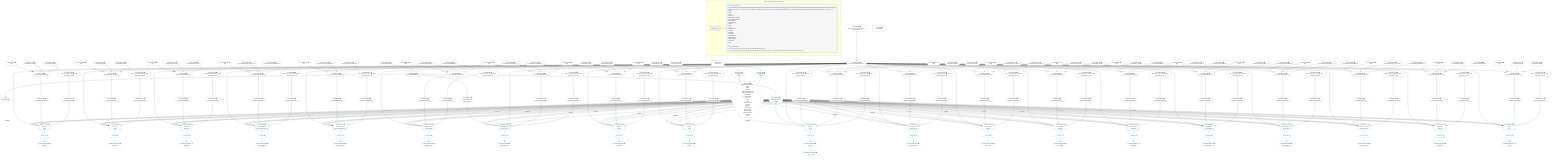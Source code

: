 %%{init: {'themeVariables': { 'fontSize': '12px'}}}%%
graph TD
    classDef path fill:#eee,stroke:#000,color:#000
    classDef plan fill:#fff,stroke-width:1px,color:#000
    classDef itemplan fill:#fff,stroke-width:2px,color:#000
    classDef unbatchedplan fill:#dff,stroke-width:1px,color:#000
    classDef sideeffectplan fill:#fcc,stroke-width:2px,color:#000
    classDef bucket fill:#f6f6f6,color:#000,stroke-width:2px,text-align:left


    %% plan dependencies
    Object121{{"Object[121∈0] ➊<br />ᐸ{reverse,orders,alias,codec}ᐳ"}}:::plan
    Lambda114{{"Lambda[114∈0] ➊<br />ᐸcalculateShouldReverseOrderᐳ"}}:::plan
    Constant118{{"Constant[118∈0] ➊<br />ᐸ[]ᐳ"}}:::plan
    Constant119{{"Constant[119∈0] ➊<br />ᐸsql.identifier(”inputs”)ᐳ"}}:::plan
    Constant120{{"Constant[120∈0] ➊<br />ᐸRecordCodec(inputs)ᐳ"}}:::plan
    Lambda114 & Constant118 & Constant119 & Constant120 --> Object121
    Object135{{"Object[135∈0] ➊<br />ᐸ{reverse,orders,alias,codec}ᐳ"}}:::plan
    Constant132{{"Constant[132∈0] ➊<br />ᐸ[]ᐳ"}}:::plan
    Constant133{{"Constant[133∈0] ➊<br />ᐸsql.identifier(”patchs”)ᐳ"}}:::plan
    Constant134{{"Constant[134∈0] ➊<br />ᐸRecordCodec(patchs)ᐳ"}}:::plan
    Lambda114 & Constant132 & Constant133 & Constant134 --> Object135
    Object149{{"Object[149∈0] ➊<br />ᐸ{reverse,orders,alias,codec}ᐳ"}}:::plan
    Constant146{{"Constant[146∈0] ➊<br />ᐸ[]ᐳ"}}:::plan
    Constant147{{"Constant[147∈0] ➊<br />ᐸsql.identifier(”reserved”)ᐳ"}}:::plan
    Constant148{{"Constant[148∈0] ➊<br />ᐸRecordCodec(reserved)ᐳ"}}:::plan
    Lambda114 & Constant146 & Constant147 & Constant148 --> Object149
    Object163{{"Object[163∈0] ➊<br />ᐸ{reverse,orders,alias,codec}ᐳ"}}:::plan
    Constant160{{"Constant[160∈0] ➊<br />ᐸ[]ᐳ"}}:::plan
    Constant161{{"Constant[161∈0] ➊<br />ᐸsql.identifier(”reserved_patchs”)ᐳ"}}:::plan
    Constant162{{"Constant[162∈0] ➊<br />ᐸRecordCodec(reservedPatchs)ᐳ"}}:::plan
    Lambda114 & Constant160 & Constant161 & Constant162 --> Object163
    Object177{{"Object[177∈0] ➊<br />ᐸ{reverse,orders,alias,codec}ᐳ"}}:::plan
    Constant174{{"Constant[174∈0] ➊<br />ᐸ[]ᐳ"}}:::plan
    Constant175{{"Constant[175∈0] ➊<br />ᐸsql.identifier(”reserved_input”)ᐳ"}}:::plan
    Constant176{{"Constant[176∈0] ➊<br />ᐸRecordCodec(reservedInput)ᐳ"}}:::plan
    Lambda114 & Constant174 & Constant175 & Constant176 --> Object177
    Object191{{"Object[191∈0] ➊<br />ᐸ{reverse,orders,alias,codec}ᐳ"}}:::plan
    Constant188{{"Constant[188∈0] ➊<br />ᐸ[]ᐳ"}}:::plan
    Constant189{{"Constant[189∈0] ➊<br />ᐸsql.identifier(”default_value”)ᐳ"}}:::plan
    Constant190{{"Constant[190∈0] ➊<br />ᐸRecordCodec(defaultValue)ᐳ"}}:::plan
    Lambda114 & Constant188 & Constant189 & Constant190 --> Object191
    Object205{{"Object[205∈0] ➊<br />ᐸ{reverse,orders,alias,codec}ᐳ"}}:::plan
    Constant202{{"Constant[202∈0] ➊<br />ᐸ[]ᐳ"}}:::plan
    Constant203{{"Constant[203∈0] ➊<br />ᐸsql.identifier(”compound_key”)ᐳ"}}:::plan
    Constant204{{"Constant[204∈0] ➊<br />ᐸRecordCodec(compoundKey)ᐳ"}}:::plan
    Lambda114 & Constant202 & Constant203 & Constant204 --> Object205
    Object219{{"Object[219∈0] ➊<br />ᐸ{reverse,orders,alias,codec}ᐳ"}}:::plan
    Constant216{{"Constant[216∈0] ➊<br />ᐸ[]ᐳ"}}:::plan
    Constant217{{"Constant[217∈0] ➊<br />ᐸsql.identifier(”person”)ᐳ"}}:::plan
    Constant218{{"Constant[218∈0] ➊<br />ᐸRecordCodec(person)ᐳ"}}:::plan
    Lambda114 & Constant216 & Constant217 & Constant218 --> Object219
    Object233{{"Object[233∈0] ➊<br />ᐸ{reverse,orders,alias,codec}ᐳ"}}:::plan
    Constant230{{"Constant[230∈0] ➊<br />ᐸ[]ᐳ"}}:::plan
    Constant231{{"Constant[231∈0] ➊<br />ᐸsql.identifier(”post”)ᐳ"}}:::plan
    Constant232{{"Constant[232∈0] ➊<br />ᐸRecordCodec(post)ᐳ"}}:::plan
    Lambda114 & Constant230 & Constant231 & Constant232 --> Object233
    Object247{{"Object[247∈0] ➊<br />ᐸ{reverse,orders,alias,codec}ᐳ"}}:::plan
    Constant244{{"Constant[244∈0] ➊<br />ᐸ[]ᐳ"}}:::plan
    Constant245{{"Constant[245∈0] ➊<br />ᐸsql.identifier(”types”)ᐳ"}}:::plan
    Constant246{{"Constant[246∈0] ➊<br />ᐸRecordCodec(types)ᐳ"}}:::plan
    Lambda114 & Constant244 & Constant245 & Constant246 --> Object247
    Object261{{"Object[261∈0] ➊<br />ᐸ{reverse,orders,alias,codec}ᐳ"}}:::plan
    Constant258{{"Constant[258∈0] ➊<br />ᐸ[]ᐳ"}}:::plan
    Constant259{{"Constant[259∈0] ➊<br />ᐸsql.identifier(”person_secret”)ᐳ"}}:::plan
    Constant260{{"Constant[260∈0] ➊<br />ᐸRecordCodec(personSecret)ᐳ"}}:::plan
    Lambda114 & Constant258 & Constant259 & Constant260 --> Object261
    Object275{{"Object[275∈0] ➊<br />ᐸ{reverse,orders,alias,codec}ᐳ"}}:::plan
    Constant272{{"Constant[272∈0] ➊<br />ᐸ[]ᐳ"}}:::plan
    Constant273{{"Constant[273∈0] ➊<br />ᐸsql.identifier(”left_arm”)ᐳ"}}:::plan
    Constant274{{"Constant[274∈0] ➊<br />ᐸRecordCodec(leftArm)ᐳ"}}:::plan
    Lambda114 & Constant272 & Constant273 & Constant274 --> Object275
    Object289{{"Object[289∈0] ➊<br />ᐸ{reverse,orders,alias,codec}ᐳ"}}:::plan
    Constant286{{"Constant[286∈0] ➊<br />ᐸ[]ᐳ"}}:::plan
    Constant287{{"Constant[287∈0] ➊<br />ᐸsql.identifier(”my_table”)ᐳ"}}:::plan
    Constant288{{"Constant[288∈0] ➊<br />ᐸRecordCodec(myTable)ᐳ"}}:::plan
    Lambda114 & Constant286 & Constant287 & Constant288 --> Object289
    Object303{{"Object[303∈0] ➊<br />ᐸ{reverse,orders,alias,codec}ᐳ"}}:::plan
    Constant300{{"Constant[300∈0] ➊<br />ᐸ[]ᐳ"}}:::plan
    Constant301{{"Constant[301∈0] ➊<br />ᐸsql.identifier(”view_table”)ᐳ"}}:::plan
    Constant302{{"Constant[302∈0] ➊<br />ᐸRecordCodec(viewTable)ᐳ"}}:::plan
    Lambda114 & Constant300 & Constant301 & Constant302 --> Object303
    Object317{{"Object[317∈0] ➊<br />ᐸ{reverse,orders,alias,codec}ᐳ"}}:::plan
    Constant314{{"Constant[314∈0] ➊<br />ᐸ[]ᐳ"}}:::plan
    Constant315{{"Constant[315∈0] ➊<br />ᐸsql.identifier(”similar_table_1”)ᐳ"}}:::plan
    Constant316{{"Constant[316∈0] ➊<br />ᐸRecordCodec(similarTable1)ᐳ"}}:::plan
    Lambda114 & Constant314 & Constant315 & Constant316 --> Object317
    Object331{{"Object[331∈0] ➊<br />ᐸ{reverse,orders,alias,codec}ᐳ"}}:::plan
    Constant328{{"Constant[328∈0] ➊<br />ᐸ[]ᐳ"}}:::plan
    Constant329{{"Constant[329∈0] ➊<br />ᐸsql.identifier(”similar_table_2”)ᐳ"}}:::plan
    Constant330{{"Constant[330∈0] ➊<br />ᐸRecordCodec(similarTable2)ᐳ"}}:::plan
    Lambda114 & Constant328 & Constant329 & Constant330 --> Object331
    Object345{{"Object[345∈0] ➊<br />ᐸ{reverse,orders,alias,codec}ᐳ"}}:::plan
    Constant342{{"Constant[342∈0] ➊<br />ᐸ[]ᐳ"}}:::plan
    Constant343{{"Constant[343∈0] ➊<br />ᐸsql.identifier(”null_test_record”)ᐳ"}}:::plan
    Constant344{{"Constant[344∈0] ➊<br />ᐸRecordCodec(nullTestRecord)ᐳ"}}:::plan
    Lambda114 & Constant342 & Constant343 & Constant344 --> Object345
    Object359{{"Object[359∈0] ➊<br />ᐸ{reverse,orders,alias,codec}ᐳ"}}:::plan
    Constant356{{"Constant[356∈0] ➊<br />ᐸ[]ᐳ"}}:::plan
    Constant357{{"Constant[357∈0] ➊<br />ᐸsql.identifier(”issue756”)ᐳ"}}:::plan
    Constant358{{"Constant[358∈0] ➊<br />ᐸRecordCodec(issue756)ᐳ"}}:::plan
    Lambda114 & Constant356 & Constant357 & Constant358 --> Object359
    Object373{{"Object[373∈0] ➊<br />ᐸ{reverse,orders,alias,codec}ᐳ"}}:::plan
    Constant370{{"Constant[370∈0] ➊<br />ᐸ[]ᐳ"}}:::plan
    Constant371{{"Constant[371∈0] ➊<br />ᐸsql.identifier(”lists”)ᐳ"}}:::plan
    Constant372{{"Constant[372∈0] ➊<br />ᐸRecordCodec(lists)ᐳ"}}:::plan
    Lambda114 & Constant370 & Constant371 & Constant372 --> Object373
    Node7{{"Node[7∈0] ➊"}}:::plan
    Lambda8{{"Lambda[8∈0] ➊<br />ᐸdecodeNodeIdWithCodecsᐳ"}}:::plan
    Lambda8 --> Node7
    Constant382{{"Constant[382∈0] ➊<br />ᐸ'WyJ0eXBlcyIsMTFd'ᐳ"}}:::plan
    Constant382 --> Lambda8
    Constant383{{"Constant[383∈0] ➊<br />ᐸ§{ first: null, last: null, cursorLower: null, cursorUpper: ᐳ"}}:::plan
    Constant383 --> Lambda114
    Lambda117{{"Lambda[117∈0] ➊<br />ᐸcalculateLimitAndOffsetSQLᐳ"}}:::plan
    Constant384{{"Constant[384∈0] ➊<br />ᐸ§{ first: null, last: null, cursorLower: null, cursorUpper: ᐳ"}}:::plan
    Constant384 --> Lambda117
    Lambda122{{"Lambda[122∈0] ➊<br />ᐸcalculateOrderBySQLᐳ"}}:::plan
    Object121 --> Lambda122
    Lambda127{{"Lambda[127∈0] ➊<br />ᐸcalculateOrderBySQLᐳ"}}:::plan
    Constant385{{"Constant[385∈0] ➊<br />ᐸ§{ reverse: false, orders: [], alias: sql.identifier(”inputsᐳ"}}:::plan
    Constant385 --> Lambda127
    Lambda136{{"Lambda[136∈0] ➊<br />ᐸcalculateOrderBySQLᐳ"}}:::plan
    Object135 --> Lambda136
    Lambda141{{"Lambda[141∈0] ➊<br />ᐸcalculateOrderBySQLᐳ"}}:::plan
    Constant386{{"Constant[386∈0] ➊<br />ᐸ§{ reverse: false, orders: [], alias: sql.identifier(”patchsᐳ"}}:::plan
    Constant386 --> Lambda141
    Lambda150{{"Lambda[150∈0] ➊<br />ᐸcalculateOrderBySQLᐳ"}}:::plan
    Object149 --> Lambda150
    Lambda155{{"Lambda[155∈0] ➊<br />ᐸcalculateOrderBySQLᐳ"}}:::plan
    Constant387{{"Constant[387∈0] ➊<br />ᐸ§{ reverse: false, orders: [], alias: sql.identifier(”reservᐳ"}}:::plan
    Constant387 --> Lambda155
    Lambda164{{"Lambda[164∈0] ➊<br />ᐸcalculateOrderBySQLᐳ"}}:::plan
    Object163 --> Lambda164
    Lambda169{{"Lambda[169∈0] ➊<br />ᐸcalculateOrderBySQLᐳ"}}:::plan
    Constant388{{"Constant[388∈0] ➊<br />ᐸ§{ reverse: false, orders: [], alias: sql.identifier(”reservᐳ"}}:::plan
    Constant388 --> Lambda169
    Lambda178{{"Lambda[178∈0] ➊<br />ᐸcalculateOrderBySQLᐳ"}}:::plan
    Object177 --> Lambda178
    Lambda183{{"Lambda[183∈0] ➊<br />ᐸcalculateOrderBySQLᐳ"}}:::plan
    Constant389{{"Constant[389∈0] ➊<br />ᐸ§{ reverse: false, orders: [], alias: sql.identifier(”reservᐳ"}}:::plan
    Constant389 --> Lambda183
    Lambda192{{"Lambda[192∈0] ➊<br />ᐸcalculateOrderBySQLᐳ"}}:::plan
    Object191 --> Lambda192
    Lambda197{{"Lambda[197∈0] ➊<br />ᐸcalculateOrderBySQLᐳ"}}:::plan
    Constant390{{"Constant[390∈0] ➊<br />ᐸ§{ reverse: false, orders: [], alias: sql.identifier(”defaulᐳ"}}:::plan
    Constant390 --> Lambda197
    Lambda206{{"Lambda[206∈0] ➊<br />ᐸcalculateOrderBySQLᐳ"}}:::plan
    Object205 --> Lambda206
    Lambda211{{"Lambda[211∈0] ➊<br />ᐸcalculateOrderBySQLᐳ"}}:::plan
    Constant391{{"Constant[391∈0] ➊<br />ᐸ§{ reverse: false, orders: [], alias: sql.identifier(”compouᐳ"}}:::plan
    Constant391 --> Lambda211
    Lambda220{{"Lambda[220∈0] ➊<br />ᐸcalculateOrderBySQLᐳ"}}:::plan
    Object219 --> Lambda220
    Lambda225{{"Lambda[225∈0] ➊<br />ᐸcalculateOrderBySQLᐳ"}}:::plan
    Constant392{{"Constant[392∈0] ➊<br />ᐸ§{ reverse: false, orders: [], alias: sql.identifier(”personᐳ"}}:::plan
    Constant392 --> Lambda225
    Lambda234{{"Lambda[234∈0] ➊<br />ᐸcalculateOrderBySQLᐳ"}}:::plan
    Object233 --> Lambda234
    Lambda239{{"Lambda[239∈0] ➊<br />ᐸcalculateOrderBySQLᐳ"}}:::plan
    Constant393{{"Constant[393∈0] ➊<br />ᐸ§{ reverse: false, orders: [], alias: sql.identifier(”post”)ᐳ"}}:::plan
    Constant393 --> Lambda239
    Lambda248{{"Lambda[248∈0] ➊<br />ᐸcalculateOrderBySQLᐳ"}}:::plan
    Object247 --> Lambda248
    Lambda253{{"Lambda[253∈0] ➊<br />ᐸcalculateOrderBySQLᐳ"}}:::plan
    Constant394{{"Constant[394∈0] ➊<br />ᐸ§{ reverse: false, orders: [], alias: sql.identifier(”types”ᐳ"}}:::plan
    Constant394 --> Lambda253
    Lambda262{{"Lambda[262∈0] ➊<br />ᐸcalculateOrderBySQLᐳ"}}:::plan
    Object261 --> Lambda262
    Lambda267{{"Lambda[267∈0] ➊<br />ᐸcalculateOrderBySQLᐳ"}}:::plan
    Constant395{{"Constant[395∈0] ➊<br />ᐸ§{ reverse: false, orders: [], alias: sql.identifier(”personᐳ"}}:::plan
    Constant395 --> Lambda267
    Lambda276{{"Lambda[276∈0] ➊<br />ᐸcalculateOrderBySQLᐳ"}}:::plan
    Object275 --> Lambda276
    Lambda281{{"Lambda[281∈0] ➊<br />ᐸcalculateOrderBySQLᐳ"}}:::plan
    Constant396{{"Constant[396∈0] ➊<br />ᐸ§{ reverse: false, orders: [], alias: sql.identifier(”left_aᐳ"}}:::plan
    Constant396 --> Lambda281
    Lambda290{{"Lambda[290∈0] ➊<br />ᐸcalculateOrderBySQLᐳ"}}:::plan
    Object289 --> Lambda290
    Lambda295{{"Lambda[295∈0] ➊<br />ᐸcalculateOrderBySQLᐳ"}}:::plan
    Constant397{{"Constant[397∈0] ➊<br />ᐸ§{ reverse: false, orders: [], alias: sql.identifier(”my_tabᐳ"}}:::plan
    Constant397 --> Lambda295
    Lambda304{{"Lambda[304∈0] ➊<br />ᐸcalculateOrderBySQLᐳ"}}:::plan
    Object303 --> Lambda304
    Lambda309{{"Lambda[309∈0] ➊<br />ᐸcalculateOrderBySQLᐳ"}}:::plan
    Constant398{{"Constant[398∈0] ➊<br />ᐸ§{ reverse: false, orders: [], alias: sql.identifier(”view_tᐳ"}}:::plan
    Constant398 --> Lambda309
    Lambda318{{"Lambda[318∈0] ➊<br />ᐸcalculateOrderBySQLᐳ"}}:::plan
    Object317 --> Lambda318
    Lambda323{{"Lambda[323∈0] ➊<br />ᐸcalculateOrderBySQLᐳ"}}:::plan
    Constant399{{"Constant[399∈0] ➊<br />ᐸ§{ reverse: false, orders: [], alias: sql.identifier(”similaᐳ"}}:::plan
    Constant399 --> Lambda323
    Lambda332{{"Lambda[332∈0] ➊<br />ᐸcalculateOrderBySQLᐳ"}}:::plan
    Object331 --> Lambda332
    Lambda337{{"Lambda[337∈0] ➊<br />ᐸcalculateOrderBySQLᐳ"}}:::plan
    Constant400{{"Constant[400∈0] ➊<br />ᐸ§{ reverse: false, orders: [], alias: sql.identifier(”similaᐳ"}}:::plan
    Constant400 --> Lambda337
    Lambda346{{"Lambda[346∈0] ➊<br />ᐸcalculateOrderBySQLᐳ"}}:::plan
    Object345 --> Lambda346
    Lambda351{{"Lambda[351∈0] ➊<br />ᐸcalculateOrderBySQLᐳ"}}:::plan
    Constant401{{"Constant[401∈0] ➊<br />ᐸ§{ reverse: false, orders: [], alias: sql.identifier(”null_tᐳ"}}:::plan
    Constant401 --> Lambda351
    Lambda360{{"Lambda[360∈0] ➊<br />ᐸcalculateOrderBySQLᐳ"}}:::plan
    Object359 --> Lambda360
    Lambda365{{"Lambda[365∈0] ➊<br />ᐸcalculateOrderBySQLᐳ"}}:::plan
    Constant402{{"Constant[402∈0] ➊<br />ᐸ§{ reverse: false, orders: [], alias: sql.identifier(”issue7ᐳ"}}:::plan
    Constant402 --> Lambda365
    Lambda374{{"Lambda[374∈0] ➊<br />ᐸcalculateOrderBySQLᐳ"}}:::plan
    Object373 --> Lambda374
    Lambda379{{"Lambda[379∈0] ➊<br />ᐸcalculateOrderBySQLᐳ"}}:::plan
    Constant403{{"Constant[403∈0] ➊<br />ᐸ§{ reverse: false, orders: [], alias: sql.identifier(”lists”ᐳ"}}:::plan
    Constant403 --> Lambda379
    __Value2["__Value[2∈0] ➊<br />ᐸcontextᐳ"]:::plan
    __Value4["__Value[4∈0] ➊<br />ᐸrootValueᐳ"]:::plan
    PgSelect47[["PgSelect[47∈1] ➊<br />ᐸcompound_keyᐳ<br />ᐳCompoundKey"]]:::plan
    Object16{{"Object[16∈1] ➊<br />ᐸ{pgSettings,withPgClient}ᐳ<br />ᐳInput<br />ᐳPatch<br />ᐳReserved<br />ᐳReservedPatchRecord<br />ᐳReservedInputRecord<br />ᐳDefaultValue<br />ᐳCompoundKey<br />ᐳPerson<br />ᐳPost<br />ᐳType<br />ᐳPersonSecret<br />ᐳLeftArm<br />ᐳMyTable<br />ᐳViewTable<br />ᐳSimilarTable1<br />ᐳSimilarTable2<br />ᐳNullTestRecord<br />ᐳIssue756<br />ᐳList"}}:::plan
    Access380{{"Access[380∈1] ➊<br />ᐸ8.base64JSON.1ᐳ<br />ᐳInput"}}:::plan
    Access381{{"Access[381∈1] ➊<br />ᐸ8.base64JSON.2ᐳ<br />ᐳCompoundKey"}}:::plan
    Object16 -->|rejectNull| PgSelect47
    Access380 -->|rejectNull| PgSelect47
    Access381 & Lambda114 & Lambda117 & Lambda206 & Lambda211 --> PgSelect47
    PgSelect13[["PgSelect[13∈1] ➊<br />ᐸinputsᐳ<br />ᐳInput"]]:::plan
    Object16 -->|rejectNull| PgSelect13
    Access380 & Lambda114 & Lambda117 & Lambda122 & Lambda127 --> PgSelect13
    PgSelect20[["PgSelect[20∈1] ➊<br />ᐸpatchsᐳ<br />ᐳPatch"]]:::plan
    Object16 -->|rejectNull| PgSelect20
    Access380 & Lambda114 & Lambda117 & Lambda136 & Lambda141 --> PgSelect20
    PgSelect25[["PgSelect[25∈1] ➊<br />ᐸreservedᐳ<br />ᐳReserved"]]:::plan
    Object16 -->|rejectNull| PgSelect25
    Access380 & Lambda114 & Lambda117 & Lambda150 & Lambda155 --> PgSelect25
    PgSelect30[["PgSelect[30∈1] ➊<br />ᐸreservedPatchsᐳ<br />ᐳReservedPatchRecord"]]:::plan
    Object16 -->|rejectNull| PgSelect30
    Access380 & Lambda114 & Lambda117 & Lambda164 & Lambda169 --> PgSelect30
    PgSelect35[["PgSelect[35∈1] ➊<br />ᐸreserved_inputᐳ<br />ᐳReservedInputRecord"]]:::plan
    Object16 -->|rejectNull| PgSelect35
    Access380 & Lambda114 & Lambda117 & Lambda178 & Lambda183 --> PgSelect35
    PgSelect40[["PgSelect[40∈1] ➊<br />ᐸdefault_valueᐳ<br />ᐳDefaultValue"]]:::plan
    Object16 -->|rejectNull| PgSelect40
    Access380 & Lambda114 & Lambda117 & Lambda192 & Lambda197 --> PgSelect40
    PgSelect52[["PgSelect[52∈1] ➊<br />ᐸpersonᐳ<br />ᐳPerson"]]:::plan
    Object16 -->|rejectNull| PgSelect52
    Access380 & Lambda114 & Lambda117 & Lambda220 & Lambda225 --> PgSelect52
    PgSelect57[["PgSelect[57∈1] ➊<br />ᐸpostᐳ<br />ᐳPost"]]:::plan
    Object16 -->|rejectNull| PgSelect57
    Access380 & Lambda114 & Lambda117 & Lambda234 & Lambda239 --> PgSelect57
    PgSelect62[["PgSelect[62∈1] ➊<br />ᐸtypesᐳ<br />ᐳType"]]:::plan
    Object16 -->|rejectNull| PgSelect62
    Access380 & Lambda114 & Lambda117 & Lambda248 & Lambda253 --> PgSelect62
    PgSelect68[["PgSelect[68∈1] ➊<br />ᐸperson_secretᐳ<br />ᐳPersonSecret"]]:::plan
    Object16 -->|rejectNull| PgSelect68
    Access380 & Lambda114 & Lambda117 & Lambda262 & Lambda267 --> PgSelect68
    PgSelect73[["PgSelect[73∈1] ➊<br />ᐸleft_armᐳ<br />ᐳLeftArm"]]:::plan
    Object16 -->|rejectNull| PgSelect73
    Access380 & Lambda114 & Lambda117 & Lambda276 & Lambda281 --> PgSelect73
    PgSelect78[["PgSelect[78∈1] ➊<br />ᐸmy_tableᐳ<br />ᐳMyTable"]]:::plan
    Object16 -->|rejectNull| PgSelect78
    Access380 & Lambda114 & Lambda117 & Lambda290 & Lambda295 --> PgSelect78
    PgSelect83[["PgSelect[83∈1] ➊<br />ᐸview_tableᐳ<br />ᐳViewTable"]]:::plan
    Object16 -->|rejectNull| PgSelect83
    Access380 & Lambda114 & Lambda117 & Lambda304 & Lambda309 --> PgSelect83
    PgSelect88[["PgSelect[88∈1] ➊<br />ᐸsimilar_table_1ᐳ<br />ᐳSimilarTable1"]]:::plan
    Object16 -->|rejectNull| PgSelect88
    Access380 & Lambda114 & Lambda117 & Lambda318 & Lambda323 --> PgSelect88
    PgSelect93[["PgSelect[93∈1] ➊<br />ᐸsimilar_table_2ᐳ<br />ᐳSimilarTable2"]]:::plan
    Object16 -->|rejectNull| PgSelect93
    Access380 & Lambda114 & Lambda117 & Lambda332 & Lambda337 --> PgSelect93
    PgSelect98[["PgSelect[98∈1] ➊<br />ᐸnull_test_recordᐳ<br />ᐳNullTestRecord"]]:::plan
    Object16 -->|rejectNull| PgSelect98
    Access380 & Lambda114 & Lambda117 & Lambda346 & Lambda351 --> PgSelect98
    PgSelect103[["PgSelect[103∈1] ➊<br />ᐸissue756ᐳ<br />ᐳIssue756"]]:::plan
    Object16 -->|rejectNull| PgSelect103
    Access380 & Lambda114 & Lambda117 & Lambda360 & Lambda365 --> PgSelect103
    PgSelect108[["PgSelect[108∈1] ➊<br />ᐸlistsᐳ<br />ᐳList"]]:::plan
    Object16 -->|rejectNull| PgSelect108
    Access380 & Lambda114 & Lambda117 & Lambda374 & Lambda379 --> PgSelect108
    Access14{{"Access[14∈1] ➊<br />ᐸ2.pgSettingsᐳ<br />ᐳInput"}}:::plan
    Access15{{"Access[15∈1] ➊<br />ᐸ2.withPgClientᐳ<br />ᐳInput"}}:::plan
    Access14 & Access15 --> Object16
    __Value2 --> Access14
    __Value2 --> Access15
    First17{{"First[17∈1] ➊"}}:::plan
    PgSelect13 --> First17
    PgSelectSingle18{{"PgSelectSingle[18∈1] ➊<br />ᐸinputsᐳ"}}:::plan
    First17 --> PgSelectSingle18
    First22{{"First[22∈1] ➊"}}:::plan
    PgSelect20 --> First22
    PgSelectSingle23{{"PgSelectSingle[23∈1] ➊<br />ᐸpatchsᐳ"}}:::plan
    First22 --> PgSelectSingle23
    First27{{"First[27∈1] ➊"}}:::plan
    PgSelect25 --> First27
    PgSelectSingle28{{"PgSelectSingle[28∈1] ➊<br />ᐸreservedᐳ"}}:::plan
    First27 --> PgSelectSingle28
    First32{{"First[32∈1] ➊"}}:::plan
    PgSelect30 --> First32
    PgSelectSingle33{{"PgSelectSingle[33∈1] ➊<br />ᐸreservedPatchsᐳ"}}:::plan
    First32 --> PgSelectSingle33
    First37{{"First[37∈1] ➊"}}:::plan
    PgSelect35 --> First37
    PgSelectSingle38{{"PgSelectSingle[38∈1] ➊<br />ᐸreserved_inputᐳ"}}:::plan
    First37 --> PgSelectSingle38
    First42{{"First[42∈1] ➊"}}:::plan
    PgSelect40 --> First42
    PgSelectSingle43{{"PgSelectSingle[43∈1] ➊<br />ᐸdefault_valueᐳ"}}:::plan
    First42 --> PgSelectSingle43
    First49{{"First[49∈1] ➊"}}:::plan
    PgSelect47 --> First49
    PgSelectSingle50{{"PgSelectSingle[50∈1] ➊<br />ᐸcompound_keyᐳ"}}:::plan
    First49 --> PgSelectSingle50
    First54{{"First[54∈1] ➊"}}:::plan
    PgSelect52 --> First54
    PgSelectSingle55{{"PgSelectSingle[55∈1] ➊<br />ᐸpersonᐳ"}}:::plan
    First54 --> PgSelectSingle55
    First59{{"First[59∈1] ➊"}}:::plan
    PgSelect57 --> First59
    PgSelectSingle60{{"PgSelectSingle[60∈1] ➊<br />ᐸpostᐳ"}}:::plan
    First59 --> PgSelectSingle60
    First64{{"First[64∈1] ➊"}}:::plan
    PgSelect62 --> First64
    PgSelectSingle65{{"PgSelectSingle[65∈1] ➊<br />ᐸtypesᐳ"}}:::plan
    First64 --> PgSelectSingle65
    PgClassExpression66{{"PgClassExpression[66∈1] ➊<br />ᐸ__types__.”id”ᐳ"}}:::plan
    PgSelectSingle65 --> PgClassExpression66
    First70{{"First[70∈1] ➊"}}:::plan
    PgSelect68 --> First70
    PgSelectSingle71{{"PgSelectSingle[71∈1] ➊<br />ᐸperson_secretᐳ"}}:::plan
    First70 --> PgSelectSingle71
    First75{{"First[75∈1] ➊"}}:::plan
    PgSelect73 --> First75
    PgSelectSingle76{{"PgSelectSingle[76∈1] ➊<br />ᐸleft_armᐳ"}}:::plan
    First75 --> PgSelectSingle76
    First80{{"First[80∈1] ➊"}}:::plan
    PgSelect78 --> First80
    PgSelectSingle81{{"PgSelectSingle[81∈1] ➊<br />ᐸmy_tableᐳ"}}:::plan
    First80 --> PgSelectSingle81
    First85{{"First[85∈1] ➊"}}:::plan
    PgSelect83 --> First85
    PgSelectSingle86{{"PgSelectSingle[86∈1] ➊<br />ᐸview_tableᐳ"}}:::plan
    First85 --> PgSelectSingle86
    First90{{"First[90∈1] ➊"}}:::plan
    PgSelect88 --> First90
    PgSelectSingle91{{"PgSelectSingle[91∈1] ➊<br />ᐸsimilar_table_1ᐳ"}}:::plan
    First90 --> PgSelectSingle91
    First95{{"First[95∈1] ➊"}}:::plan
    PgSelect93 --> First95
    PgSelectSingle96{{"PgSelectSingle[96∈1] ➊<br />ᐸsimilar_table_2ᐳ"}}:::plan
    First95 --> PgSelectSingle96
    First100{{"First[100∈1] ➊"}}:::plan
    PgSelect98 --> First100
    PgSelectSingle101{{"PgSelectSingle[101∈1] ➊<br />ᐸnull_test_recordᐳ"}}:::plan
    First100 --> PgSelectSingle101
    First105{{"First[105∈1] ➊"}}:::plan
    PgSelect103 --> First105
    PgSelectSingle106{{"PgSelectSingle[106∈1] ➊<br />ᐸissue756ᐳ"}}:::plan
    First105 --> PgSelectSingle106
    First110{{"First[110∈1] ➊"}}:::plan
    PgSelect108 --> First110
    PgSelectSingle111{{"PgSelectSingle[111∈1] ➊<br />ᐸlistsᐳ"}}:::plan
    First110 --> PgSelectSingle111
    Lambda8 --> Access380
    Lambda8 --> Access381

    %% define steps

    subgraph "Buckets for queries/v4/types-single-node"
    Bucket0("Bucket 0 (root)"):::bucket
    classDef bucket0 stroke:#696969
    class Bucket0,__Value2,__Value4,Node7,Lambda8,Lambda114,Lambda117,Constant118,Constant119,Constant120,Object121,Lambda122,Lambda127,Constant132,Constant133,Constant134,Object135,Lambda136,Lambda141,Constant146,Constant147,Constant148,Object149,Lambda150,Lambda155,Constant160,Constant161,Constant162,Object163,Lambda164,Lambda169,Constant174,Constant175,Constant176,Object177,Lambda178,Lambda183,Constant188,Constant189,Constant190,Object191,Lambda192,Lambda197,Constant202,Constant203,Constant204,Object205,Lambda206,Lambda211,Constant216,Constant217,Constant218,Object219,Lambda220,Lambda225,Constant230,Constant231,Constant232,Object233,Lambda234,Lambda239,Constant244,Constant245,Constant246,Object247,Lambda248,Lambda253,Constant258,Constant259,Constant260,Object261,Lambda262,Lambda267,Constant272,Constant273,Constant274,Object275,Lambda276,Lambda281,Constant286,Constant287,Constant288,Object289,Lambda290,Lambda295,Constant300,Constant301,Constant302,Object303,Lambda304,Lambda309,Constant314,Constant315,Constant316,Object317,Lambda318,Lambda323,Constant328,Constant329,Constant330,Object331,Lambda332,Lambda337,Constant342,Constant343,Constant344,Object345,Lambda346,Lambda351,Constant356,Constant357,Constant358,Object359,Lambda360,Lambda365,Constant370,Constant371,Constant372,Object373,Lambda374,Lambda379,Constant382,Constant383,Constant384,Constant385,Constant386,Constant387,Constant388,Constant389,Constant390,Constant391,Constant392,Constant393,Constant394,Constant395,Constant396,Constant397,Constant398,Constant399,Constant400,Constant401,Constant402,Constant403 bucket0
    Bucket1("Bucket 1 (polymorphic)<br />Query,Input,Patch,Reserved,ReservedPatchRecord,ReservedInputRecord,DefaultValue,CompoundKey,Person,Post,Type,PersonSecret,LeftArm,MyTable,ViewTable,SimilarTable1,SimilarTable2,NullTestRecord,Issue756,List<br />Deps: 114, 117, 122, 127, 2, 136, 141, 150, 155, 164, 169, 178, 183, 192, 197, 206, 211, 220, 225, 234, 239, 248, 253, 262, 267, 276, 281, 290, 295, 304, 309, 318, 323, 332, 337, 346, 351, 360, 365, 374, 379, 8, 7, 4<br />ᐳQuery<br />ᐳInput<br />ᐳPatch<br />ᐳReserved<br />ᐳReservedPatchRecord<br />ᐳReservedInputRecord<br />ᐳDefaultValue<br />ᐳCompoundKey<br />ᐳPerson<br />ᐳPost<br />ᐳType<br />ᐳPersonSecret<br />ᐳLeftArm<br />ᐳMyTable<br />ᐳViewTable<br />ᐳSimilarTable1<br />ᐳSimilarTable2<br />ᐳNullTestRecord<br />ᐳIssue756<br />ᐳList<br /><br />1: <br />ᐳ: 14, 15, 380, 381, 16<br />2: 13, 20, 25, 30, 35, 40, 47, 52, 57, 62, 68, 73, 78, 83, 88, 93, 98, 103, 108<br />ᐳ: 17, 18, 22, 23, 27, 28, 32, 33, 37, 38, 42, 43, 49, 50, 54, 55, 59, 60, 64, 65, 66, 70, 71, 75, 76, 80, 81, 85, 86, 90, 91, 95, 96, 100, 101, 105, 106, 110, 111"):::bucket
    classDef bucket1 stroke:#00bfff
    class Bucket1,PgSelect13,Access14,Access15,Object16,First17,PgSelectSingle18,PgSelect20,First22,PgSelectSingle23,PgSelect25,First27,PgSelectSingle28,PgSelect30,First32,PgSelectSingle33,PgSelect35,First37,PgSelectSingle38,PgSelect40,First42,PgSelectSingle43,PgSelect47,First49,PgSelectSingle50,PgSelect52,First54,PgSelectSingle55,PgSelect57,First59,PgSelectSingle60,PgSelect62,First64,PgSelectSingle65,PgClassExpression66,PgSelect68,First70,PgSelectSingle71,PgSelect73,First75,PgSelectSingle76,PgSelect78,First80,PgSelectSingle81,PgSelect83,First85,PgSelectSingle86,PgSelect88,First90,PgSelectSingle91,PgSelect93,First95,PgSelectSingle96,PgSelect98,First100,PgSelectSingle101,PgSelect103,First105,PgSelectSingle106,PgSelect108,First110,PgSelectSingle111,Access380,Access381 bucket1
    Bucket0 --> Bucket1
    end